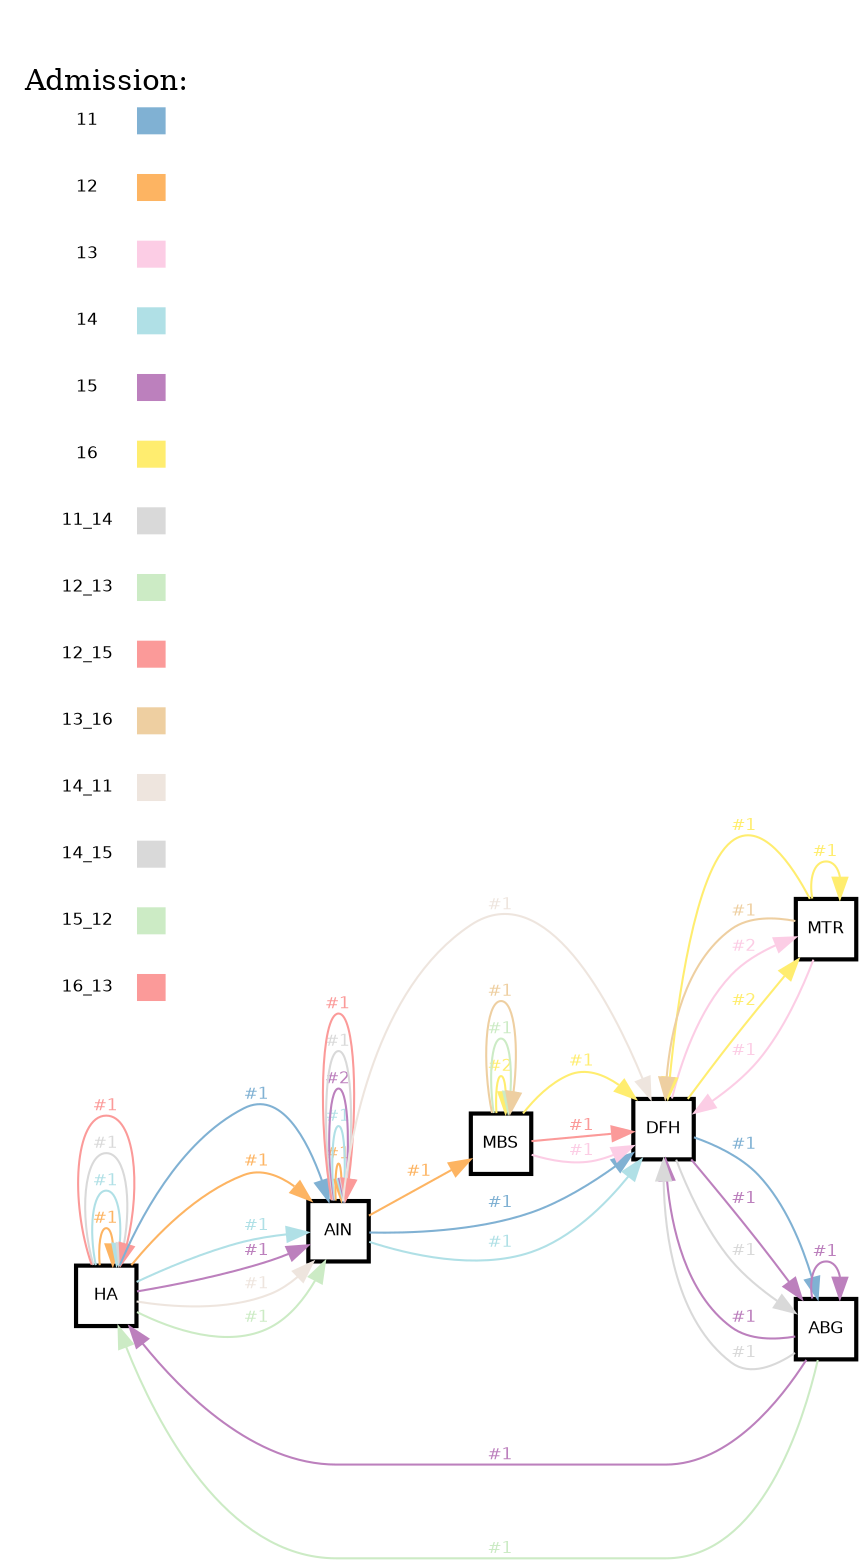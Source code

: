 // Query Result
digraph {
	graph [margin=0 rankdir=LR]
	node [fixedsize=false fontname=Helvetica fontsize=8 height=0.4 margin=0 shape=square width=0.4]
	2145 [label=HA color="#000000" fillcolor="#ffffff" penwidth=2 style=filled]
	2146 [label=AIN color="#000000" fillcolor="#ffffff" penwidth=2 style=filled]
	2145 -> 2146 [label="#1" color="#80b1d3" fontcolor="#80b1d3" fontname=Helvetica fontsize=8 penwidth=1]
	2146 [label=AIN color="#000000" fillcolor="#ffffff" penwidth=2 style=filled]
	2147 [label=DFH color="#000000" fillcolor="#ffffff" penwidth=2 style=filled]
	2146 -> 2147 [label="#1" color="#80b1d3" fontcolor="#80b1d3" fontname=Helvetica fontsize=8 penwidth=1]
	2147 [label=DFH color="#000000" fillcolor="#ffffff" penwidth=2 style=filled]
	2148 [label=ABG color="#000000" fillcolor="#ffffff" penwidth=2 style=filled]
	2147 -> 2148 [label="#1" color="#80b1d3" fontcolor="#80b1d3" fontname=Helvetica fontsize=8 penwidth=1]
	node [fixedsize=false fontname=Helvetica fontsize=8 height=0.4 margin=0 shape=square width=0.4]
	2145 [label=HA color="#000000" fillcolor="#ffffff" penwidth=2 style=filled]
	2145 [label=HA color="#000000" fillcolor="#ffffff" penwidth=2 style=filled]
	2145 -> 2145 [label="#1" color="#fdb462" fontcolor="#fdb462" fontname=Helvetica fontsize=8 penwidth=1]
	2145 [label=HA color="#000000" fillcolor="#ffffff" penwidth=2 style=filled]
	2146 [label=AIN color="#000000" fillcolor="#ffffff" penwidth=2 style=filled]
	2145 -> 2146 [label="#1" color="#fdb462" fontcolor="#fdb462" fontname=Helvetica fontsize=8 penwidth=1]
	2146 [label=AIN color="#000000" fillcolor="#ffffff" penwidth=2 style=filled]
	2146 [label=AIN color="#000000" fillcolor="#ffffff" penwidth=2 style=filled]
	2146 -> 2146 [label="#1" color="#fdb462" fontcolor="#fdb462" fontname=Helvetica fontsize=8 penwidth=1]
	2146 [label=AIN color="#000000" fillcolor="#ffffff" penwidth=2 style=filled]
	2149 [label=MBS color="#000000" fillcolor="#ffffff" penwidth=2 style=filled]
	2146 -> 2149 [label="#1" color="#fdb462" fontcolor="#fdb462" fontname=Helvetica fontsize=8 penwidth=1]
	node [fixedsize=false fontname=Helvetica fontsize=8 height=0.4 margin=0 shape=square width=0.4]
	2147 [label=DFH color="#000000" fillcolor="#ffffff" penwidth=2 style=filled]
	2150 [label=MTR color="#000000" fillcolor="#ffffff" penwidth=2 style=filled]
	2147 -> 2150 [label="#2" color="#fccde5" fontcolor="#fccde5" fontname=Helvetica fontsize=8 penwidth=1]
	2149 [label=MBS color="#000000" fillcolor="#ffffff" penwidth=2 style=filled]
	2147 [label=DFH color="#000000" fillcolor="#ffffff" penwidth=2 style=filled]
	2149 -> 2147 [label="#1" color="#fccde5" fontcolor="#fccde5" fontname=Helvetica fontsize=8 penwidth=1]
	2150 [label=MTR color="#000000" fillcolor="#ffffff" penwidth=2 style=filled]
	2147 [label=DFH color="#000000" fillcolor="#ffffff" penwidth=2 style=filled]
	2150 -> 2147 [label="#1" color="#fccde5" fontcolor="#fccde5" fontname=Helvetica fontsize=8 penwidth=1]
	node [fixedsize=false fontname=Helvetica fontsize=8 height=0.4 margin=0 shape=square width=0.4]
	2145 [label=HA color="#000000" fillcolor="#ffffff" penwidth=2 style=filled]
	2145 [label=HA color="#000000" fillcolor="#ffffff" penwidth=2 style=filled]
	2145 -> 2145 [label="#1" color=powderblue fontcolor=powderblue fontname=Helvetica fontsize=8 penwidth=1]
	2145 [label=HA color="#000000" fillcolor="#ffffff" penwidth=2 style=filled]
	2146 [label=AIN color="#000000" fillcolor="#ffffff" penwidth=2 style=filled]
	2145 -> 2146 [label="#1" color=powderblue fontcolor=powderblue fontname=Helvetica fontsize=8 penwidth=1]
	2146 [label=AIN color="#000000" fillcolor="#ffffff" penwidth=2 style=filled]
	2146 [label=AIN color="#000000" fillcolor="#ffffff" penwidth=2 style=filled]
	2146 -> 2146 [label="#1" color=powderblue fontcolor=powderblue fontname=Helvetica fontsize=8 penwidth=1]
	2146 [label=AIN color="#000000" fillcolor="#ffffff" penwidth=2 style=filled]
	2147 [label=DFH color="#000000" fillcolor="#ffffff" penwidth=2 style=filled]
	2146 -> 2147 [label="#1" color=powderblue fontcolor=powderblue fontname=Helvetica fontsize=8 penwidth=1]
	node [fixedsize=false fontname=Helvetica fontsize=8 height=0.4 margin=0 shape=square width=0.4]
	2145 [label=HA color="#000000" fillcolor="#ffffff" penwidth=2 style=filled]
	2146 [label=AIN color="#000000" fillcolor="#ffffff" penwidth=2 style=filled]
	2145 -> 2146 [label="#1" color="#bc80bd" fontcolor="#bc80bd" fontname=Helvetica fontsize=8 penwidth=1]
	2146 [label=AIN color="#000000" fillcolor="#ffffff" penwidth=2 style=filled]
	2146 [label=AIN color="#000000" fillcolor="#ffffff" penwidth=2 style=filled]
	2146 -> 2146 [label="#2" color="#bc80bd" fontcolor="#bc80bd" fontname=Helvetica fontsize=8 penwidth=1]
	2147 [label=DFH color="#000000" fillcolor="#ffffff" penwidth=2 style=filled]
	2148 [label=ABG color="#000000" fillcolor="#ffffff" penwidth=2 style=filled]
	2147 -> 2148 [label="#1" color="#bc80bd" fontcolor="#bc80bd" fontname=Helvetica fontsize=8 penwidth=1]
	2148 [label=ABG color="#000000" fillcolor="#ffffff" penwidth=2 style=filled]
	2145 [label=HA color="#000000" fillcolor="#ffffff" penwidth=2 style=filled]
	2148 -> 2145 [label="#1" color="#bc80bd" fontcolor="#bc80bd" fontname=Helvetica fontsize=8 penwidth=1]
	2148 [label=ABG color="#000000" fillcolor="#ffffff" penwidth=2 style=filled]
	2147 [label=DFH color="#000000" fillcolor="#ffffff" penwidth=2 style=filled]
	2148 -> 2147 [label="#1" color="#bc80bd" fontcolor="#bc80bd" fontname=Helvetica fontsize=8 penwidth=1]
	2148 [label=ABG color="#000000" fillcolor="#ffffff" penwidth=2 style=filled]
	2148 [label=ABG color="#000000" fillcolor="#ffffff" penwidth=2 style=filled]
	2148 -> 2148 [label="#1" color="#bc80bd" fontcolor="#bc80bd" fontname=Helvetica fontsize=8 penwidth=1]
	node [fixedsize=false fontname=Helvetica fontsize=8 height=0.4 margin=0 shape=square width=0.4]
	2147 [label=DFH color="#000000" fillcolor="#ffffff" penwidth=2 style=filled]
	2150 [label=MTR color="#000000" fillcolor="#ffffff" penwidth=2 style=filled]
	2147 -> 2150 [label="#2" color="#ffed6f" fontcolor="#ffed6f" fontname=Helvetica fontsize=8 penwidth=1]
	2149 [label=MBS color="#000000" fillcolor="#ffffff" penwidth=2 style=filled]
	2147 [label=DFH color="#000000" fillcolor="#ffffff" penwidth=2 style=filled]
	2149 -> 2147 [label="#1" color="#ffed6f" fontcolor="#ffed6f" fontname=Helvetica fontsize=8 penwidth=1]
	2149 [label=MBS color="#000000" fillcolor="#ffffff" penwidth=2 style=filled]
	2149 [label=MBS color="#000000" fillcolor="#ffffff" penwidth=2 style=filled]
	2149 -> 2149 [label="#2" color="#ffed6f" fontcolor="#ffed6f" fontname=Helvetica fontsize=8 penwidth=1]
	2150 [label=MTR color="#000000" fillcolor="#ffffff" penwidth=2 style=filled]
	2147 [label=DFH color="#000000" fillcolor="#ffffff" penwidth=2 style=filled]
	2150 -> 2147 [label="#1" color="#ffed6f" fontcolor="#ffed6f" fontname=Helvetica fontsize=8 penwidth=1]
	2150 [label=MTR color="#000000" fillcolor="#ffffff" penwidth=2 style=filled]
	2150 [label=MTR color="#000000" fillcolor="#ffffff" penwidth=2 style=filled]
	2150 -> 2150 [label="#1" color="#ffed6f" fontcolor="#ffed6f" fontname=Helvetica fontsize=8 penwidth=1]
	node [fixedsize=false fontname=Helvetica fontsize=8 height=0.4 margin=0 shape=square width=0.4]
	2145 [label=HA color="#000000" fillcolor="#ffffff" penwidth=2 style=filled]
	2145 [label=HA color="#000000" fillcolor="#ffffff" penwidth=2 style=filled]
	2145 -> 2145 [label="#1" color="#d9d9d9" fontcolor="#d9d9d9" fontname=Helvetica fontsize=8 penwidth=1]
	2146 [label=AIN color="#000000" fillcolor="#ffffff" penwidth=2 style=filled]
	2146 [label=AIN color="#000000" fillcolor="#ffffff" penwidth=2 style=filled]
	2146 -> 2146 [label="#1" color="#d9d9d9" fontcolor="#d9d9d9" fontname=Helvetica fontsize=8 penwidth=1]
	2148 [label=ABG color="#000000" fillcolor="#ffffff" penwidth=2 style=filled]
	2147 [label=DFH color="#000000" fillcolor="#ffffff" penwidth=2 style=filled]
	2148 -> 2147 [label="#1" color="#d9d9d9" fontcolor="#d9d9d9" fontname=Helvetica fontsize=8 penwidth=1]
	node [fixedsize=false fontname=Helvetica fontsize=8 height=0.4 margin=0 shape=square width=0.4]
	2149 [label=MBS color="#000000" fillcolor="#ffffff" penwidth=2 style=filled]
	2149 [label=MBS color="#000000" fillcolor="#ffffff" penwidth=2 style=filled]
	2149 -> 2149 [label="#1" color="#ccebc5" fontcolor="#ccebc5" fontname=Helvetica fontsize=8 penwidth=1]
	node [fixedsize=false fontname=Helvetica fontsize=8 height=0.4 margin=0 shape=square width=0.4]
	2145 [label=HA color="#000000" fillcolor="#ffffff" penwidth=2 style=filled]
	2145 [label=HA color="#000000" fillcolor="#ffffff" penwidth=2 style=filled]
	2145 -> 2145 [label="#1" color="#fb9a99" fontcolor="#fb9a99" fontname=Helvetica fontsize=8 penwidth=1]
	2146 [label=AIN color="#000000" fillcolor="#ffffff" penwidth=2 style=filled]
	2146 [label=AIN color="#000000" fillcolor="#ffffff" penwidth=2 style=filled]
	2146 -> 2146 [label="#1" color="#fb9a99" fontcolor="#fb9a99" fontname=Helvetica fontsize=8 penwidth=1]
	node [fixedsize=false fontname=Helvetica fontsize=8 height=0.4 margin=0 shape=square width=0.4]
	2149 [label=MBS color="#000000" fillcolor="#ffffff" penwidth=2 style=filled]
	2149 [label=MBS color="#000000" fillcolor="#ffffff" penwidth=2 style=filled]
	2149 -> 2149 [label="#1" color=navajowhite2 fontcolor=navajowhite2 fontname=Helvetica fontsize=8 penwidth=1]
	2150 [label=MTR color="#000000" fillcolor="#ffffff" penwidth=2 style=filled]
	2147 [label=DFH color="#000000" fillcolor="#ffffff" penwidth=2 style=filled]
	2150 -> 2147 [label="#1" color=navajowhite2 fontcolor=navajowhite2 fontname=Helvetica fontsize=8 penwidth=1]
	node [fixedsize=false fontname=Helvetica fontsize=8 height=0.4 margin=0 shape=square width=0.4]
	2145 [label=HA color="#000000" fillcolor="#ffffff" penwidth=2 style=filled]
	2146 [label=AIN color="#000000" fillcolor="#ffffff" penwidth=2 style=filled]
	2145 -> 2146 [label="#1" color=seashell2 fontcolor=seashell2 fontname=Helvetica fontsize=8 penwidth=1]
	2146 [label=AIN color="#000000" fillcolor="#ffffff" penwidth=2 style=filled]
	2147 [label=DFH color="#000000" fillcolor="#ffffff" penwidth=2 style=filled]
	2146 -> 2147 [label="#1" color=seashell2 fontcolor=seashell2 fontname=Helvetica fontsize=8 penwidth=1]
	node [fixedsize=false fontname=Helvetica fontsize=8 height=0.4 margin=0 shape=square width=0.4]
	2147 [label=DFH color="#000000" fillcolor="#ffffff" penwidth=2 style=filled]
	2148 [label=ABG color="#000000" fillcolor="#ffffff" penwidth=2 style=filled]
	2147 -> 2148 [label="#1" color="#d9d9d9" fontcolor="#d9d9d9" fontname=Helvetica fontsize=8 penwidth=1]
	node [fixedsize=false fontname=Helvetica fontsize=8 height=0.4 margin=0 shape=square width=0.4]
	2145 [label=HA color="#000000" fillcolor="#ffffff" penwidth=2 style=filled]
	2146 [label=AIN color="#000000" fillcolor="#ffffff" penwidth=2 style=filled]
	2145 -> 2146 [label="#1" color="#ccebc5" fontcolor="#ccebc5" fontname=Helvetica fontsize=8 penwidth=1]
	2148 [label=ABG color="#000000" fillcolor="#ffffff" penwidth=2 style=filled]
	2145 [label=HA color="#000000" fillcolor="#ffffff" penwidth=2 style=filled]
	2148 -> 2145 [label="#1" color="#ccebc5" fontcolor="#ccebc5" fontname=Helvetica fontsize=8 penwidth=1]
	node [fixedsize=false fontname=Helvetica fontsize=8 height=0.4 margin=0 shape=square width=0.4]
	2149 [label=MBS color="#000000" fillcolor="#ffffff" penwidth=2 style=filled]
	2147 [label=DFH color="#000000" fillcolor="#ffffff" penwidth=2 style=filled]
	2149 -> 2147 [label="#1" color="#fb9a99" fontcolor="#fb9a99" fontname=Helvetica fontsize=8 penwidth=1]
	// name2
	subgraph cluster_0 {
		node [fixedsize=True fontname=Helvetica fontsize=8 height=0.2 margin=0 shape=rectangle width=0.8]
		color="#ffffff" style=filled
		label="
Admission:"
		1000 [label="11        " color="#ffffff" fillcolor="#ffffff:#ffffff:#ffffff:#80b1d3" fontcolor="#000000" style=striped]
	}
	// name2
	subgraph cluster_0 {
		node [fixedsize=True fontname=Helvetica fontsize=8 height=0.2 margin=0 shape=rectangle width=0.8]
		color="#ffffff" style=filled
		label="
Admission:"
		1001 [label="12        " color="#ffffff" fillcolor="#ffffff:#ffffff:#ffffff:#fdb462" fontcolor="#000000" style=striped]
	}
	// name2
	subgraph cluster_0 {
		node [fixedsize=True fontname=Helvetica fontsize=8 height=0.2 margin=0 shape=rectangle width=0.8]
		color="#ffffff" style=filled
		label="
Admission:"
		1002 [label="13        " color="#ffffff" fillcolor="#ffffff:#ffffff:#ffffff:#fccde5" fontcolor="#000000" style=striped]
	}
	// name2
	subgraph cluster_0 {
		node [fixedsize=True fontname=Helvetica fontsize=8 height=0.2 margin=0 shape=rectangle width=0.8]
		color="#ffffff" style=filled
		label="
Admission:"
		1003 [label="14        " color="#ffffff" fillcolor="#ffffff:#ffffff:#ffffff:powderblue" fontcolor="#000000" style=striped]
	}
	// name2
	subgraph cluster_0 {
		node [fixedsize=True fontname=Helvetica fontsize=8 height=0.2 margin=0 shape=rectangle width=0.8]
		color="#ffffff" style=filled
		label="
Admission:"
		1004 [label="15        " color="#ffffff" fillcolor="#ffffff:#ffffff:#ffffff:#bc80bd" fontcolor="#000000" style=striped]
	}
	// name2
	subgraph cluster_0 {
		node [fixedsize=True fontname=Helvetica fontsize=8 height=0.2 margin=0 shape=rectangle width=0.8]
		color="#ffffff" style=filled
		label="
Admission:"
		1005 [label="16        " color="#ffffff" fillcolor="#ffffff:#ffffff:#ffffff:#ffed6f" fontcolor="#000000" style=striped]
	}
	// name2
	subgraph cluster_0 {
		node [fixedsize=True fontname=Helvetica fontsize=8 height=0.2 margin=0 shape=rectangle width=0.8]
		color="#ffffff" style=filled
		label="
Admission:"
		1006 [label="11_14        " color="#ffffff" fillcolor="#ffffff:#ffffff:#ffffff:#d9d9d9" fontcolor="#000000" style=striped]
	}
	// name2
	subgraph cluster_0 {
		node [fixedsize=True fontname=Helvetica fontsize=8 height=0.2 margin=0 shape=rectangle width=0.8]
		color="#ffffff" style=filled
		label="
Admission:"
		1007 [label="12_13        " color="#ffffff" fillcolor="#ffffff:#ffffff:#ffffff:#ccebc5" fontcolor="#000000" style=striped]
	}
	// name2
	subgraph cluster_0 {
		node [fixedsize=True fontname=Helvetica fontsize=8 height=0.2 margin=0 shape=rectangle width=0.8]
		color="#ffffff" style=filled
		label="
Admission:"
		1008 [label="12_15        " color="#ffffff" fillcolor="#ffffff:#ffffff:#ffffff:#fb9a99" fontcolor="#000000" style=striped]
	}
	// name2
	subgraph cluster_0 {
		node [fixedsize=True fontname=Helvetica fontsize=8 height=0.2 margin=0 shape=rectangle width=0.8]
		color="#ffffff" style=filled
		label="
Admission:"
		1009 [label="13_16        " color="#ffffff" fillcolor="#ffffff:#ffffff:#ffffff:navajowhite2" fontcolor="#000000" style=striped]
	}
	// name2
	subgraph cluster_0 {
		node [fixedsize=True fontname=Helvetica fontsize=8 height=0.2 margin=0 shape=rectangle width=0.8]
		color="#ffffff" style=filled
		label="
Admission:"
		1010 [label="14_11        " color="#ffffff" fillcolor="#ffffff:#ffffff:#ffffff:seashell2" fontcolor="#000000" style=striped]
	}
	// name2
	subgraph cluster_0 {
		node [fixedsize=True fontname=Helvetica fontsize=8 height=0.2 margin=0 shape=rectangle width=0.8]
		color="#ffffff" style=filled
		label="
Admission:"
		1011 [label="14_15        " color="#ffffff" fillcolor="#ffffff:#ffffff:#ffffff:#d9d9d9" fontcolor="#000000" style=striped]
	}
	// name2
	subgraph cluster_0 {
		node [fixedsize=True fontname=Helvetica fontsize=8 height=0.2 margin=0 shape=rectangle width=0.8]
		color="#ffffff" style=filled
		label="
Admission:"
		1012 [label="15_12        " color="#ffffff" fillcolor="#ffffff:#ffffff:#ffffff:#ccebc5" fontcolor="#000000" style=striped]
	}
	// name2
	subgraph cluster_0 {
		node [fixedsize=True fontname=Helvetica fontsize=8 height=0.2 margin=0 shape=rectangle width=0.8]
		color="#ffffff" style=filled
		label="
Admission:"
		1013 [label="16_13        " color="#ffffff" fillcolor="#ffffff:#ffffff:#ffffff:#fb9a99" fontcolor="#000000" style=striped]
	}
}
